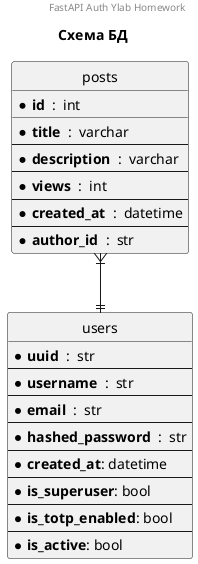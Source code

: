 @startuml

header FastAPI Auth Ylab Homework
title Схема БД

hide circle
skinparam linetype ortho


entity posts {
  * **id**  :  int
  __
  * **title**  :  varchar
  --
  * **description**  :  varchar
  --
  * **views**  :  int
  --
  * **created_at**  :  datetime
  --
  * **author_id**  :  str
}


entity users {
  * **uuid**  :  str
  --
  * **username**  :  str
  --
  * **email**  :  str
  --
  * **hashed_password**  :  str
  --
  * **created_at**: datetime
  --
  * **is_superuser**: bool
  --
  * **is_totp_enabled**: bool
  --
  * **is_active**: bool
}



posts }|--|| users


@enduml
